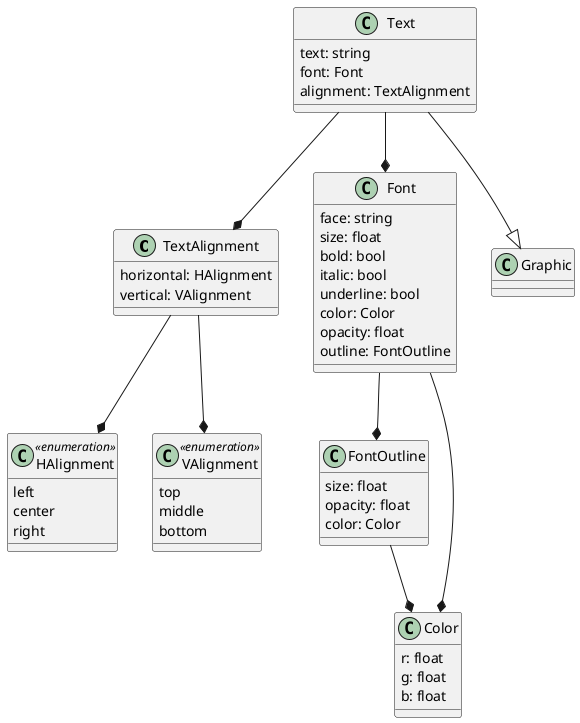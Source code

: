 @startuml
'Class definition

TextAlignment : horizontal: HAlignment
TextAlignment : vertical: VAlignment
    
class HAlignment <<enumeration>>
HAlignment : left
HAlignment : center
HAlignment : right
    
class VAlignment <<enumeration>>
VAlignment : top
VAlignment : middle
VAlignment : bottom
    
FontOutline : size: float
FontOutline : opacity: float
FontOutline : color: Color

Font : face: string
Font : size: float
Font : bold: bool
Font : italic: bool
Font : underline: bool
Font : color: Color
Font : opacity: float
Font : outline: FontOutline
    
Color : r: float
Color : g: float
Color : b: float

Text : text: string
Text : font: Font
Text : alignment: TextAlignment
    
'Relations

'Inheritance
Text --|> Graphic

'Composition
Text --* Font
Text --* TextAlignment
Font --* FontOutline
Font --* Color
FontOutline --* Color
TextAlignment --* HAlignment
TextAlignment --* VAlignment

@enduml


